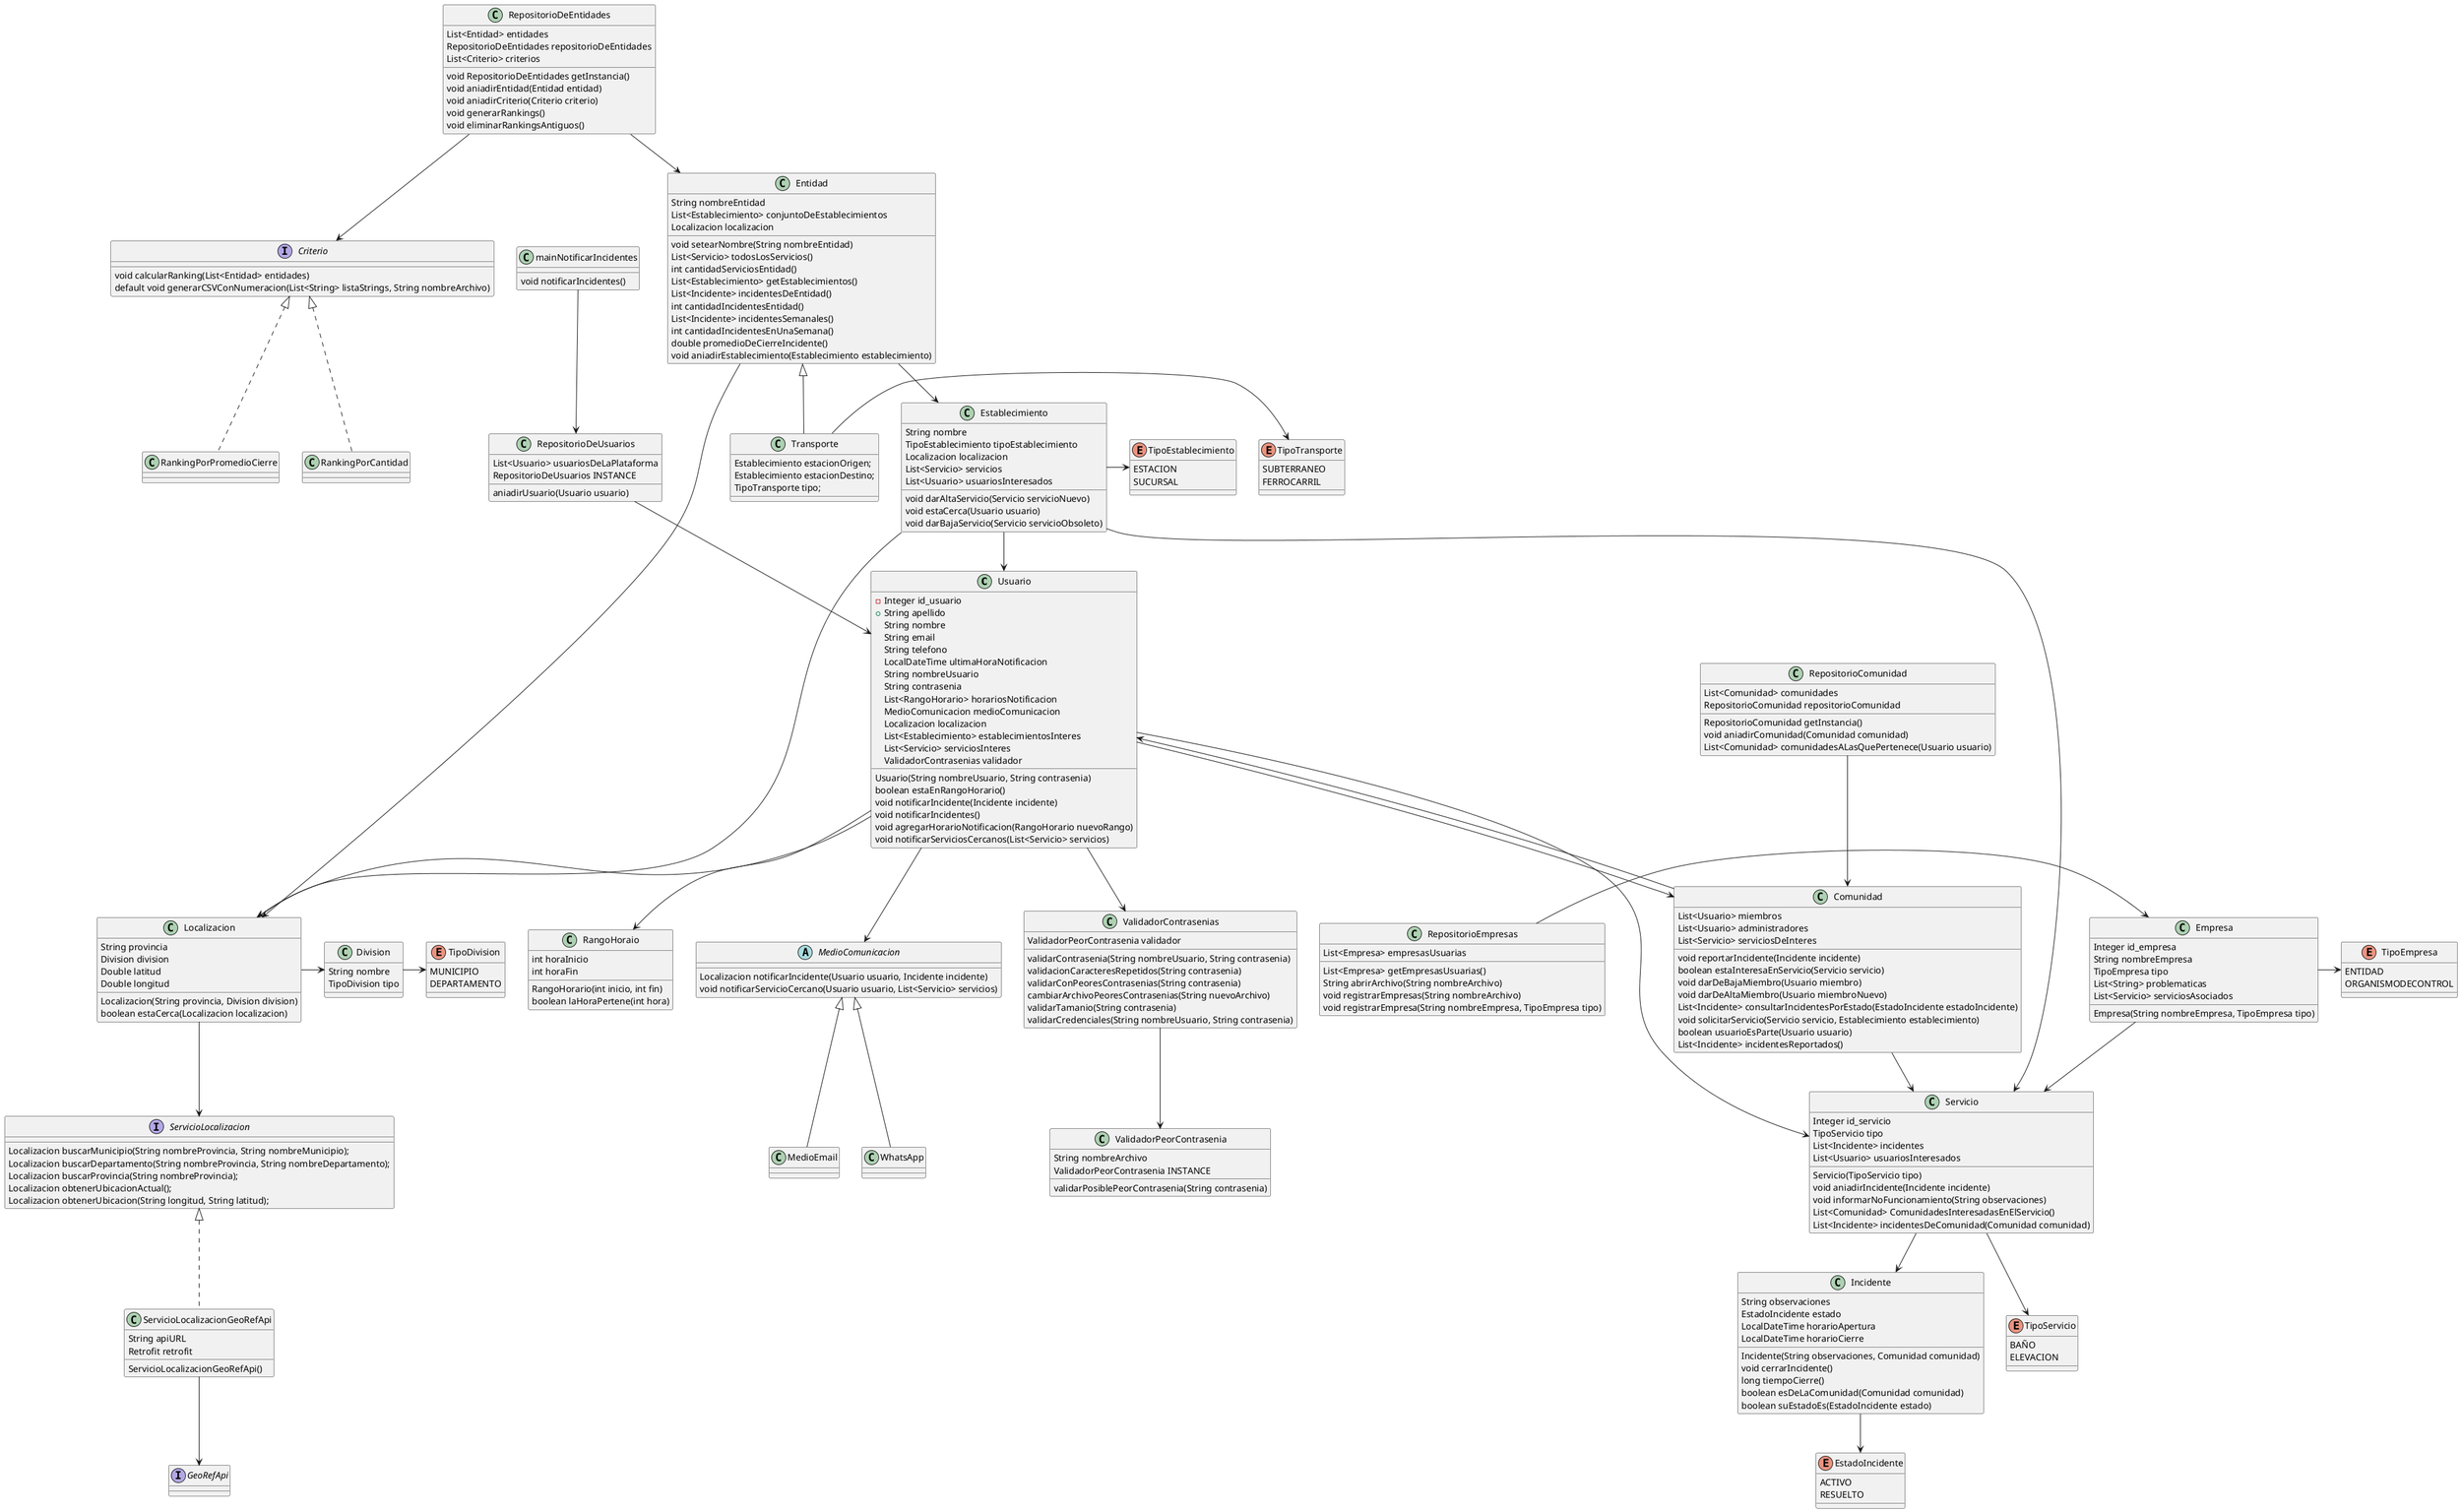 @startuml
'https://plantuml.com/class-diagram

Usuario --> ValidadorContrasenias
Usuario --> RangoHoraio
Usuario --> MedioComunicacion
Usuario --> Localizacion
Usuario --> Servicio
Usuario --> Comunidad
ValidadorContrasenias --> ValidadorPeorContrasenia


class Usuario {
    - Integer id_usuario
    + String apellido
    String nombre
    String email
    String telefono
    LocalDateTime ultimaHoraNotificacion
    String nombreUsuario
    String contrasenia
    List<RangoHorario> horariosNotificacion
    MedioComunicacion medioComunicacion
    Localizacion localizacion
    List<Establecimiento> establecimientosInteres
    List<Servicio> serviciosInteres
    ValidadorContrasenias validador

    Usuario(String nombreUsuario, String contrasenia)
    boolean estaEnRangoHorario()
    void notificarIncidente(Incidente incidente)
    void notificarIncidentes()
    void agregarHorarioNotificacion(RangoHorario nuevoRango)
    void notificarServiciosCercanos(List<Servicio> servicios)
}

Empresa -> TipoEmpresa
Empresa --> Servicio

class Empresa {
    Integer id_empresa
    String nombreEmpresa
    TipoEmpresa tipo
    List<String> problematicas
    List<Servicio> serviciosAsociados

    Empresa(String nombreEmpresa, TipoEmpresa tipo)
}
class RangoHoraio{
    int horaInicio
    int horaFin

    RangoHorario(int inicio, int fin)
    boolean laHoraPertene(int hora)
}
enum TipoEmpresa {
    ENTIDAD
    ORGANISMODECONTROL
}

class ValidadorContrasenias {
    ValidadorPeorContrasenia validador

    validarContrasenia(String nombreUsuario, String contrasenia)
    validacionCaracteresRepetidos(String contrasenia)
    validarConPeoresContrasenias(String contrasenia)
    cambiarArchivoPeoresContrasenias(String nuevoArchivo)
    validarTamanio(String contrasenia)
    validarCredenciales(String nombreUsuario, String contrasenia)
}

class ValidadorPeorContrasenia {
    String nombreArchivo
    ValidadorPeorContrasenia INSTANCE

    validarPosiblePeorContrasenia(String contrasenia)
}




MedioComunicacion <|-- MedioEmail
MedioComunicacion <|-- WhatsApp

abstract class MedioComunicacion{
    Localizacion notificarIncidente(Usuario usuario, Incidente incidente)
    void notificarServicioCercano(Usuario usuario, List<Servicio> servicios)
}

class MedioEmail
class WhatsApp


Localizacion --> ServicioLocalizacion
ServicioLocalizacion <|.. ServicioLocalizacionGeoRefApi
ServicioLocalizacionGeoRefApi --> GeoRefApi

interface ServicioLocalizacion {
    Localizacion buscarMunicipio(String nombreProvincia, String nombreMunicipio);
    Localizacion buscarDepartamento(String nombreProvincia, String nombreDepartamento);
    Localizacion buscarProvincia(String nombreProvincia);
    Localizacion obtenerUbicacionActual();
    Localizacion obtenerUbicacion(String longitud, String latitud);
}
class ServicioLocalizacionGeoRefApi {
    String apiURL
    Retrofit retrofit

    ServicioLocalizacionGeoRefApi()
}
interface GeoRefApi

Servicio --> TipoServicio
Servicio --> Incidente
Incidente --> EstadoIncidente

class Servicio{
    Integer id_servicio
    TipoServicio tipo
    List<Incidente> incidentes
    List<Usuario> usuariosInteresados

    Servicio(TipoServicio tipo)
    void aniadirIncidente(Incidente incidente)
    void informarNoFuncionamiento(String observaciones)
    List<Comunidad> ComunidadesInteresadasEnElServicio()
    List<Incidente> incidentesDeComunidad(Comunidad comunidad)
}

class Incidente{
    String observaciones
    EstadoIncidente estado
    LocalDateTime horarioApertura
    LocalDateTime horarioCierre

    Incidente(String observaciones, Comunidad comunidad)
    void cerrarIncidente()
    long tiempoCierre()
    boolean esDeLaComunidad(Comunidad comunidad)
    boolean suEstadoEs(EstadoIncidente estado)
}

enum TipoServicio{
    BAÑO
    ELEVACION
}

enum EstadoIncidente {
    ACTIVO
    RESUELTO
}


RepositorioDeUsuarios --> Usuario
RepositorioEmpresas -> Empresa
RepositorioComunidad --> Comunidad


class RepositorioComunidad {
    List<Comunidad> comunidades
    RepositorioComunidad repositorioComunidad

    RepositorioComunidad getInstancia()
    void aniadirComunidad(Comunidad comunidad)
    List<Comunidad> comunidadesALasQuePertenece(Usuario usuario)
}

class RepositorioDeEntidades{
    List<Entidad> entidades
    RepositorioDeEntidades repositorioDeEntidades
    List<Criterio> criterios

    void RepositorioDeEntidades getInstancia()
    void aniadirEntidad(Entidad entidad)
    void aniadirCriterio(Criterio criterio)
    void generarRankings()
    void eliminarRankingsAntiguos()
}

class RepositorioDeUsuarios{
    List<Usuario> usuariosDeLaPlataforma
    RepositorioDeUsuarios INSTANCE

    aniadirUsuario(Usuario usuario)
}

class RepositorioEmpresas{
    List<Empresa> empresasUsuarias

    List<Empresa> getEmpresasUsuarias()
    String abrirArchivo(String nombreArchivo)
    void registrarEmpresas(String nombreArchivo)
    void registrarEmpresa(String nombreEmpresa, TipoEmpresa tipo)
}


Criterio <|.. RankingPorCantidad
Criterio <|.. RankingPorPromedioCierre

interface Criterio{
    void calcularRanking(List<Entidad> entidades)
    default void generarCSVConNumeracion(List<String> listaStrings, String nombreArchivo)
}
class RankingPorCantidad
class RankingPorPromedioCierre

Localizacion -> Division
Division -> TipoDivision

class Localizacion {
    String provincia
    Division division
    Double latitud
    Double longitud

    Localizacion(String provincia, Division division)
    boolean estaCerca(Localizacion localizacion)
}
class Division {
    String nombre
    TipoDivision tipo
}
enum TipoDivision {
  MUNICIPIO
  DEPARTAMENTO
}


Establecimiento -> TipoEstablecimiento

class Establecimiento{
    String nombre
    TipoEstablecimiento tipoEstablecimiento
    Localizacion localizacion
    List<Servicio> servicios
    List<Usuario> usuariosInteresados

    void darAltaServicio(Servicio servicioNuevo)
    void estaCerca(Usuario usuario)
    void darBajaServicio(Servicio servicioObsoleto)
}
enum TipoEstablecimiento {
  ESTACION
  SUCURSAL
}

Transporte -> TipoTransporte
Entidad <|-- Transporte
Entidad --> Localizacion
Entidad --> Establecimiento
RepositorioDeEntidades --> Entidad
RepositorioDeEntidades --> Criterio



Establecimiento --> Servicio
Establecimiento --> Usuario
Establecimiento --> Localizacion

class Entidad {
    String nombreEntidad
    List<Establecimiento> conjuntoDeEstablecimientos
    Localizacion localizacion

    void setearNombre(String nombreEntidad)
    List<Servicio> todosLosServicios()
    int cantidadServiciosEntidad()
    List<Establecimiento> getEstablecimientos()
    List<Incidente> incidentesDeEntidad()
    int cantidadIncidentesEntidad()
    List<Incidente> incidentesSemanales()
    int cantidadIncidentesEnUnaSemana()
    double promedioDeCierreIncidente()
    void aniadirEstablecimiento(Establecimiento establecimiento)
}
class Transporte{
  Establecimiento estacionOrigen;
  Establecimiento estacionDestino;
  TipoTransporte tipo;

}
enum TipoTransporte{
  SUBTERRANEO
  FERROCARRIL
}


Comunidad --> Usuario
Comunidad --> Servicio


class Comunidad {
    List<Usuario> miembros
    List<Usuario> administradores
    List<Servicio> serviciosDeInteres

    void reportarIncidente(Incidente incidente)
    boolean estaInteresaEnServicio(Servicio servicio)
    void darDeBajaMiembro(Usuario miembro)
    void darDeAltaMiembro(Usuario miembroNuevo)
    List<Incidente> consultarIncidentesPorEstado(EstadoIncidente estadoIncidente)
    void solicitarServicio(Servicio servicio, Establecimiento establecimiento)
    boolean usuarioEsParte(Usuario usuario)
    List<Incidente> incidentesReportados()
}

class mainNotificarIncidentes {
    void notificarIncidentes()
}

mainNotificarIncidentes --> RepositorioDeUsuarios
@enduml